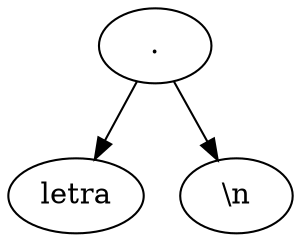 digraph Arbol_Sintactico{

node0[label = "."];
node0 -> node00
node00[label = "letra"];
node0 -> node01
node01[label = "\\n"];


}
